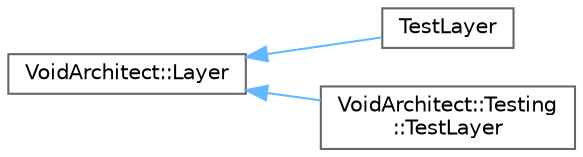 digraph "Graphical Class Hierarchy"
{
 // LATEX_PDF_SIZE
  bgcolor="transparent";
  edge [fontname=Helvetica,fontsize=10,labelfontname=Helvetica,labelfontsize=10];
  node [fontname=Helvetica,fontsize=10,shape=box,height=0.2,width=0.4];
  rankdir="LR";
  Node0 [id="Node000000",label="VoidArchitect::Layer",height=0.2,width=0.4,color="grey40", fillcolor="white", style="filled",URL="$class_void_architect_1_1_layer.html",tooltip=" "];
  Node0 -> Node1 [id="edge17_Node000000_Node000001",dir="back",color="steelblue1",style="solid",tooltip=" "];
  Node1 [id="Node000001",label="TestLayer",height=0.2,width=0.4,color="grey40", fillcolor="white", style="filled",URL="$class_test_layer.html",tooltip=" "];
  Node0 -> Node2 [id="edge18_Node000000_Node000002",dir="back",color="steelblue1",style="solid",tooltip=" "];
  Node2 [id="Node000002",label="VoidArchitect::Testing\l::TestLayer",height=0.2,width=0.4,color="grey40", fillcolor="white", style="filled",URL="$class_void_architect_1_1_testing_1_1_test_layer.html",tooltip="Layer that executes the test suite."];
}
